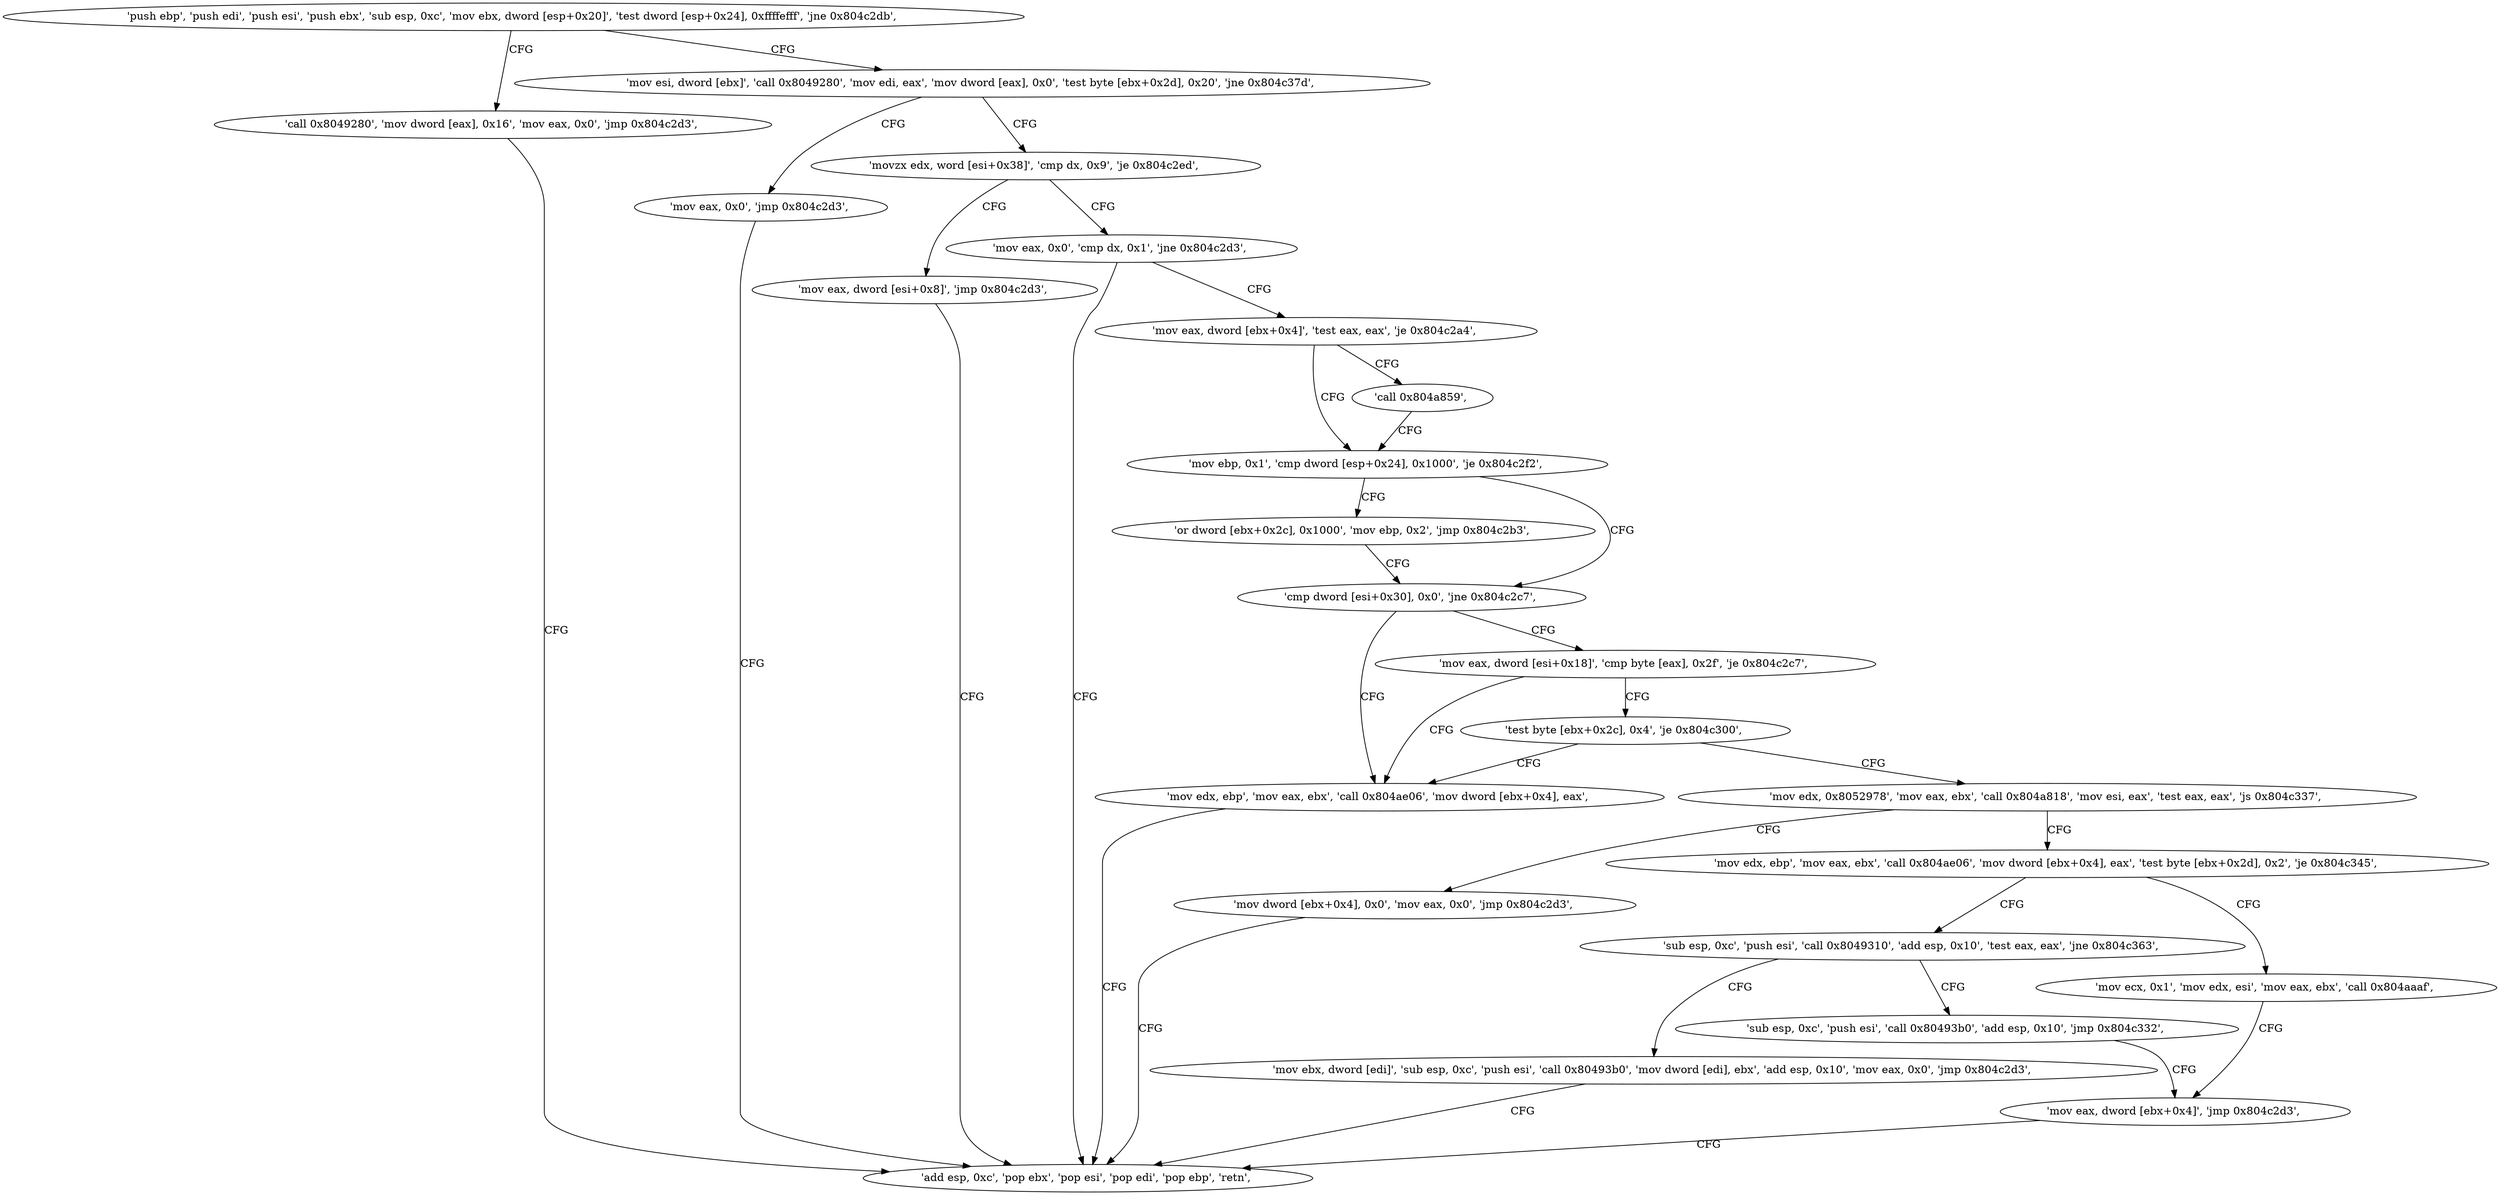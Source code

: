 digraph "func" {
"134529621" [label = "'push ebp', 'push edi', 'push esi', 'push ebx', 'sub esp, 0xc', 'mov ebx, dword [esp+0x20]', 'test dword [esp+0x24], 0xffffefff', 'jne 0x804c2db', " ]
"134529755" [label = "'call 0x8049280', 'mov dword [eax], 0x16', 'mov eax, 0x0', 'jmp 0x804c2d3', " ]
"134529642" [label = "'mov esi, dword [ebx]', 'call 0x8049280', 'mov edi, eax', 'mov dword [eax], 0x0', 'test byte [ebx+0x2d], 0x20', 'jne 0x804c37d', " ]
"134529747" [label = "'add esp, 0xc', 'pop ebx', 'pop esi', 'pop edi', 'pop ebp', 'retn', " ]
"134529917" [label = "'mov eax, 0x0', 'jmp 0x804c2d3', " ]
"134529667" [label = "'movzx edx, word [esi+0x38]', 'cmp dx, 0x9', 'je 0x804c2ed', " ]
"134529773" [label = "'mov eax, dword [esi+0x8]', 'jmp 0x804c2d3', " ]
"134529677" [label = "'mov eax, 0x0', 'cmp dx, 0x1', 'jne 0x804c2d3', " ]
"134529688" [label = "'mov eax, dword [ebx+0x4]', 'test eax, eax', 'je 0x804c2a4', " ]
"134529700" [label = "'mov ebp, 0x1', 'cmp dword [esp+0x24], 0x1000', 'je 0x804c2f2', " ]
"134529695" [label = "'call 0x804a859', " ]
"134529778" [label = "'or dword [ebx+0x2c], 0x1000', 'mov ebp, 0x2', 'jmp 0x804c2b3', " ]
"134529715" [label = "'cmp dword [esi+0x30], 0x0', 'jne 0x804c2c7', " ]
"134529735" [label = "'mov edx, ebp', 'mov eax, ebx', 'call 0x804ae06', 'mov dword [ebx+0x4], eax', " ]
"134529721" [label = "'mov eax, dword [esi+0x18]', 'cmp byte [eax], 0x2f', 'je 0x804c2c7', " ]
"134529729" [label = "'test byte [ebx+0x2c], 0x4', 'je 0x804c300', " ]
"134529792" [label = "'mov edx, 0x8052978', 'mov eax, ebx', 'call 0x804a818', 'mov esi, eax', 'test eax, eax', 'js 0x804c337', " ]
"134529847" [label = "'mov dword [ebx+0x4], 0x0', 'mov eax, 0x0', 'jmp 0x804c2d3', " ]
"134529810" [label = "'mov edx, ebp', 'mov eax, ebx', 'call 0x804ae06', 'mov dword [ebx+0x4], eax', 'test byte [ebx+0x2d], 0x2', 'je 0x804c345', " ]
"134529861" [label = "'sub esp, 0xc', 'push esi', 'call 0x8049310', 'add esp, 0x10', 'test eax, eax', 'jne 0x804c363', " ]
"134529828" [label = "'mov ecx, 0x1', 'mov edx, esi', 'mov eax, ebx', 'call 0x804aaaf', " ]
"134529891" [label = "'mov ebx, dword [edi]', 'sub esp, 0xc', 'push esi', 'call 0x80493b0', 'mov dword [edi], ebx', 'add esp, 0x10', 'mov eax, 0x0', 'jmp 0x804c2d3', " ]
"134529877" [label = "'sub esp, 0xc', 'push esi', 'call 0x80493b0', 'add esp, 0x10', 'jmp 0x804c332', " ]
"134529842" [label = "'mov eax, dword [ebx+0x4]', 'jmp 0x804c2d3', " ]
"134529621" -> "134529755" [ label = "CFG" ]
"134529621" -> "134529642" [ label = "CFG" ]
"134529755" -> "134529747" [ label = "CFG" ]
"134529642" -> "134529917" [ label = "CFG" ]
"134529642" -> "134529667" [ label = "CFG" ]
"134529917" -> "134529747" [ label = "CFG" ]
"134529667" -> "134529773" [ label = "CFG" ]
"134529667" -> "134529677" [ label = "CFG" ]
"134529773" -> "134529747" [ label = "CFG" ]
"134529677" -> "134529747" [ label = "CFG" ]
"134529677" -> "134529688" [ label = "CFG" ]
"134529688" -> "134529700" [ label = "CFG" ]
"134529688" -> "134529695" [ label = "CFG" ]
"134529700" -> "134529778" [ label = "CFG" ]
"134529700" -> "134529715" [ label = "CFG" ]
"134529695" -> "134529700" [ label = "CFG" ]
"134529778" -> "134529715" [ label = "CFG" ]
"134529715" -> "134529735" [ label = "CFG" ]
"134529715" -> "134529721" [ label = "CFG" ]
"134529735" -> "134529747" [ label = "CFG" ]
"134529721" -> "134529735" [ label = "CFG" ]
"134529721" -> "134529729" [ label = "CFG" ]
"134529729" -> "134529792" [ label = "CFG" ]
"134529729" -> "134529735" [ label = "CFG" ]
"134529792" -> "134529847" [ label = "CFG" ]
"134529792" -> "134529810" [ label = "CFG" ]
"134529847" -> "134529747" [ label = "CFG" ]
"134529810" -> "134529861" [ label = "CFG" ]
"134529810" -> "134529828" [ label = "CFG" ]
"134529861" -> "134529891" [ label = "CFG" ]
"134529861" -> "134529877" [ label = "CFG" ]
"134529828" -> "134529842" [ label = "CFG" ]
"134529891" -> "134529747" [ label = "CFG" ]
"134529877" -> "134529842" [ label = "CFG" ]
"134529842" -> "134529747" [ label = "CFG" ]
}
